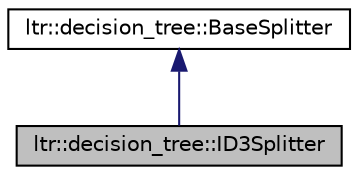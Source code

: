 digraph G
{
  edge [fontname="Helvetica",fontsize="10",labelfontname="Helvetica",labelfontsize="10"];
  node [fontname="Helvetica",fontsize="10",shape=record];
  Node1 [label="ltr::decision_tree::ID3Splitter",height=0.2,width=0.4,color="black", fillcolor="grey75", style="filled" fontcolor="black"];
  Node2 -> Node1 [dir="back",color="midnightblue",fontsize="10",style="solid",fontname="Helvetica"];
  Node2 [label="ltr::decision_tree::BaseSplitter",height=0.2,width=0.4,color="black", fillcolor="white", style="filled",URL="$classltr_1_1decision__tree_1_1_base_splitter.html"];
}
